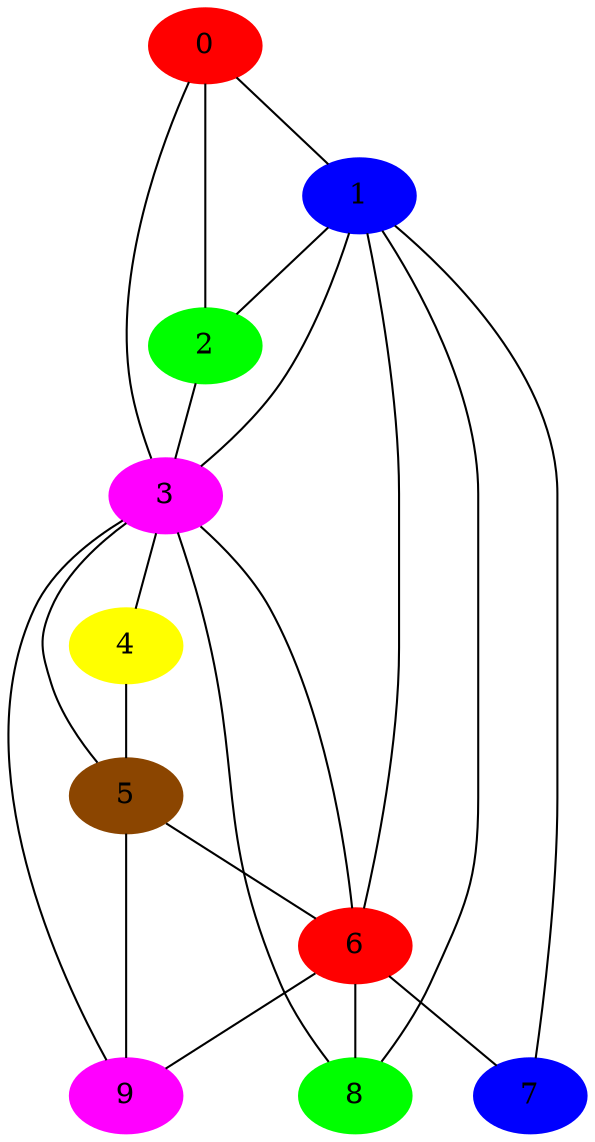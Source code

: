 graph planar3 {
      0 -- 1 ;
      0 -- 2 ;
      0 -- 3 ;
      1 -- 2 ;
      1 -- 3 ;
      1 -- 6 ;
      1 -- 7 ;
      1 -- 8 ;
      2 -- 3 ;
      3 -- 4 ;
      3 -- 5 ;
      3 -- 6 ;
      3 -- 8 ;
      3 -- 9 ;
      4 -- 5 ;
      5 -- 6 ;
      5 -- 9 ;
      6 -- 7 ;
      6 -- 8 ;
      6 -- 9 ;
      7 ;
      8 ;
      9 ;
      0 [color=red, style=filled];
      1 [color=blue, style=filled];
      2 [color=green, style=filled];
      3 [color=magenta, style=filled];
      4 [color=yellow, style=filled];
      5 [color=darkorange4, style=filled];
      6 [color=red, style=filled];
      7 [color=blue, style=filled];
      8 [color=green, style=filled];
      9 [color=magenta, style=filled]
}
